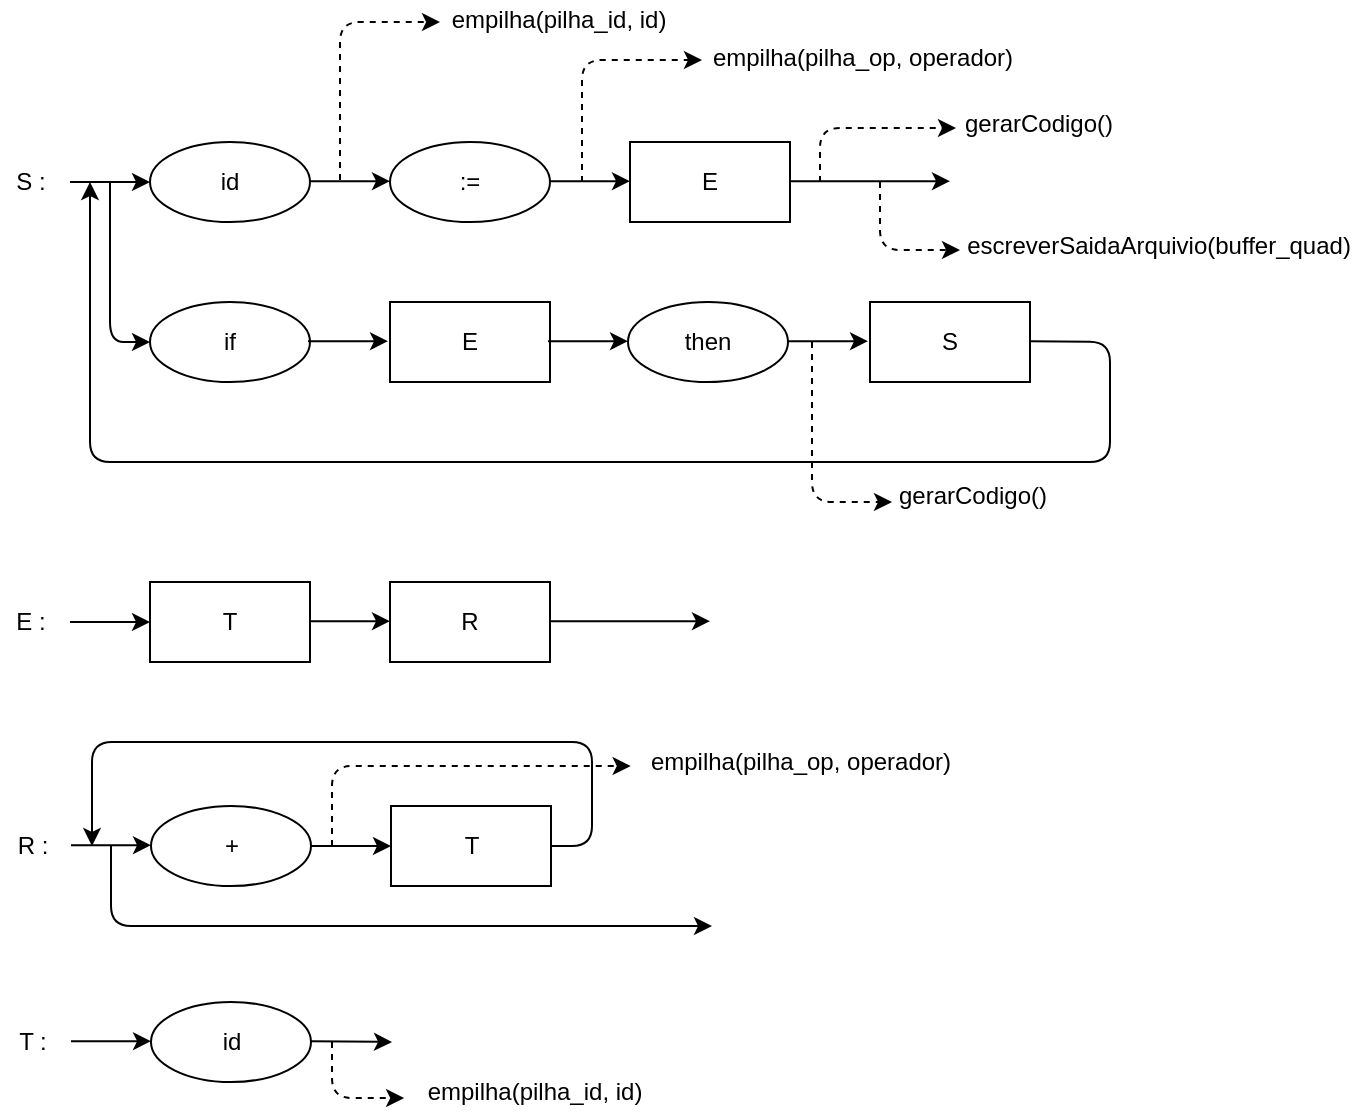 <mxfile version="12.8.4" type="device"><diagram id="Lw0xgA7lQcfqRsvVmmKv" name="Page-1"><mxGraphModel dx="1185" dy="627" grid="1" gridSize="10" guides="1" tooltips="1" connect="1" arrows="1" fold="1" page="1" pageScale="1" pageWidth="827" pageHeight="1169" math="0" shadow="0"><root><mxCell id="0"/><mxCell id="1" parent="0"/><mxCell id="MyYRf6xNwukhJqUiI35P-1" value="" style="endArrow=classic;html=1;" parent="1" edge="1"><mxGeometry width="50" height="50" relative="1" as="geometry"><mxPoint x="159" y="120" as="sourcePoint"/><mxPoint x="199" y="120" as="targetPoint"/></mxGeometry></mxCell><mxCell id="MyYRf6xNwukhJqUiI35P-2" value="S :" style="text;html=1;align=center;verticalAlign=middle;resizable=0;points=[];autosize=1;" parent="1" vertex="1"><mxGeometry x="124" y="110" width="30" height="20" as="geometry"/></mxCell><mxCell id="MyYRf6xNwukhJqUiI35P-3" value="id" style="ellipse;whiteSpace=wrap;html=1;" parent="1" vertex="1"><mxGeometry x="199" y="100" width="80" height="40" as="geometry"/></mxCell><mxCell id="MyYRf6xNwukhJqUiI35P-4" value="" style="endArrow=classic;html=1;" parent="1" edge="1"><mxGeometry width="50" height="50" relative="1" as="geometry"><mxPoint x="279" y="119.58" as="sourcePoint"/><mxPoint x="319" y="119.58" as="targetPoint"/></mxGeometry></mxCell><mxCell id="MyYRf6xNwukhJqUiI35P-5" value=":=" style="ellipse;whiteSpace=wrap;html=1;" parent="1" vertex="1"><mxGeometry x="319" y="100" width="80" height="40" as="geometry"/></mxCell><mxCell id="MyYRf6xNwukhJqUiI35P-6" value="" style="endArrow=classic;html=1;" parent="1" edge="1"><mxGeometry width="50" height="50" relative="1" as="geometry"><mxPoint x="399" y="119.58" as="sourcePoint"/><mxPoint x="439" y="119.58" as="targetPoint"/></mxGeometry></mxCell><mxCell id="MyYRf6xNwukhJqUiI35P-7" value="" style="endArrow=classic;html=1;exitX=1;exitY=0.5;exitDx=0;exitDy=0;" parent="1" edge="1"><mxGeometry width="50" height="50" relative="1" as="geometry"><mxPoint x="519" y="119.58" as="sourcePoint"/><mxPoint x="599" y="119.58" as="targetPoint"/></mxGeometry></mxCell><mxCell id="MyYRf6xNwukhJqUiI35P-8" value="E" style="rounded=0;whiteSpace=wrap;html=1;" parent="1" vertex="1"><mxGeometry x="439" y="100" width="80" height="40" as="geometry"/></mxCell><mxCell id="MyYRf6xNwukhJqUiI35P-9" value="if" style="ellipse;whiteSpace=wrap;html=1;" parent="1" vertex="1"><mxGeometry x="199" y="180" width="80" height="40" as="geometry"/></mxCell><mxCell id="MyYRf6xNwukhJqUiI35P-10" value="" style="endArrow=classic;html=1;" parent="1" edge="1"><mxGeometry width="50" height="50" relative="1" as="geometry"><mxPoint x="278" y="199.58" as="sourcePoint"/><mxPoint x="318" y="199.58" as="targetPoint"/></mxGeometry></mxCell><mxCell id="MyYRf6xNwukhJqUiI35P-11" value="E" style="rounded=0;whiteSpace=wrap;html=1;" parent="1" vertex="1"><mxGeometry x="319" y="180" width="80" height="40" as="geometry"/></mxCell><mxCell id="MyYRf6xNwukhJqUiI35P-12" value="" style="endArrow=classic;html=1;" parent="1" edge="1"><mxGeometry width="50" height="50" relative="1" as="geometry"><mxPoint x="398" y="199.58" as="sourcePoint"/><mxPoint x="438" y="199.58" as="targetPoint"/></mxGeometry></mxCell><mxCell id="MyYRf6xNwukhJqUiI35P-13" value="then" style="ellipse;whiteSpace=wrap;html=1;" parent="1" vertex="1"><mxGeometry x="438" y="180" width="80" height="40" as="geometry"/></mxCell><mxCell id="MyYRf6xNwukhJqUiI35P-14" value="" style="endArrow=classic;html=1;" parent="1" edge="1"><mxGeometry width="50" height="50" relative="1" as="geometry"><mxPoint x="518" y="199.58" as="sourcePoint"/><mxPoint x="558" y="199.58" as="targetPoint"/></mxGeometry></mxCell><mxCell id="MyYRf6xNwukhJqUiI35P-15" value="S" style="rounded=0;whiteSpace=wrap;html=1;" parent="1" vertex="1"><mxGeometry x="559" y="180" width="80" height="40" as="geometry"/></mxCell><mxCell id="MyYRf6xNwukhJqUiI35P-16" value="" style="endArrow=classic;html=1;exitX=1;exitY=0.5;exitDx=0;exitDy=0;" parent="1" edge="1"><mxGeometry width="50" height="50" relative="1" as="geometry"><mxPoint x="639" y="199.58" as="sourcePoint"/><mxPoint x="169" y="120" as="targetPoint"/><Array as="points"><mxPoint x="679" y="200"/><mxPoint x="679" y="260"/><mxPoint x="169" y="260"/></Array></mxGeometry></mxCell><mxCell id="MyYRf6xNwukhJqUiI35P-17" value="" style="endArrow=classic;html=1;entryX=0;entryY=0.5;entryDx=0;entryDy=0;" parent="1" target="MyYRf6xNwukhJqUiI35P-9" edge="1"><mxGeometry width="50" height="50" relative="1" as="geometry"><mxPoint x="179" y="120" as="sourcePoint"/><mxPoint x="229" y="139.17" as="targetPoint"/><Array as="points"><mxPoint x="179" y="200"/></Array></mxGeometry></mxCell><mxCell id="MyYRf6xNwukhJqUiI35P-23" value="" style="endArrow=classic;html=1;" parent="1" edge="1"><mxGeometry width="50" height="50" relative="1" as="geometry"><mxPoint x="279.5" y="452" as="sourcePoint"/><mxPoint x="319.5" y="452" as="targetPoint"/></mxGeometry></mxCell><mxCell id="MyYRf6xNwukhJqUiI35P-24" value="T" style="rounded=0;whiteSpace=wrap;html=1;" parent="1" vertex="1"><mxGeometry x="319.5" y="432" width="80" height="40" as="geometry"/></mxCell><mxCell id="MyYRf6xNwukhJqUiI35P-28" value="" style="endArrow=classic;html=1;exitX=1;exitY=0.5;exitDx=0;exitDy=0;" parent="1" edge="1" source="MyYRf6xNwukhJqUiI35P-24"><mxGeometry width="50" height="50" relative="1" as="geometry"><mxPoint x="519.5" y="451.58" as="sourcePoint"/><mxPoint x="170" y="452" as="targetPoint"/><Array as="points"><mxPoint x="420" y="452"/><mxPoint x="420" y="400"/><mxPoint x="170" y="400"/></Array></mxGeometry></mxCell><mxCell id="MyYRf6xNwukhJqUiI35P-29" value="+" style="ellipse;whiteSpace=wrap;html=1;" parent="1" vertex="1"><mxGeometry x="199.5" y="432" width="80" height="40" as="geometry"/></mxCell><mxCell id="MyYRf6xNwukhJqUiI35P-30" value="R :" style="text;html=1;align=center;verticalAlign=middle;resizable=0;points=[];autosize=1;" parent="1" vertex="1"><mxGeometry x="124.5" y="442" width="30" height="20" as="geometry"/></mxCell><mxCell id="MyYRf6xNwukhJqUiI35P-31" value="" style="endArrow=classic;html=1;" parent="1" edge="1"><mxGeometry width="50" height="50" relative="1" as="geometry"><mxPoint x="159.5" y="451.58" as="sourcePoint"/><mxPoint x="199.5" y="451.58" as="targetPoint"/></mxGeometry></mxCell><mxCell id="MyYRf6xNwukhJqUiI35P-32" value="" style="endArrow=classic;html=1;" parent="1" edge="1"><mxGeometry width="50" height="50" relative="1" as="geometry"><mxPoint x="179.5" y="452" as="sourcePoint"/><mxPoint x="480" y="492" as="targetPoint"/><Array as="points"><mxPoint x="179.5" y="492"/></Array></mxGeometry></mxCell><mxCell id="MyYRf6xNwukhJqUiI35P-33" value="T :" style="text;html=1;align=center;verticalAlign=middle;resizable=0;points=[];autosize=1;" parent="1" vertex="1"><mxGeometry x="124.5" y="539.58" width="30" height="20" as="geometry"/></mxCell><mxCell id="MyYRf6xNwukhJqUiI35P-34" value="" style="endArrow=classic;html=1;exitX=1;exitY=0.5;exitDx=0;exitDy=0;" parent="1" edge="1"><mxGeometry width="50" height="50" relative="1" as="geometry"><mxPoint x="279.5" y="549.58" as="sourcePoint"/><mxPoint x="320" y="550" as="targetPoint"/></mxGeometry></mxCell><mxCell id="MyYRf6xNwukhJqUiI35P-35" value="id" style="ellipse;whiteSpace=wrap;html=1;" parent="1" vertex="1"><mxGeometry x="199.5" y="530" width="80" height="40" as="geometry"/></mxCell><mxCell id="MyYRf6xNwukhJqUiI35P-36" value="" style="endArrow=classic;html=1;" parent="1" edge="1"><mxGeometry width="50" height="50" relative="1" as="geometry"><mxPoint x="159.5" y="549.58" as="sourcePoint"/><mxPoint x="199.5" y="549.58" as="targetPoint"/></mxGeometry></mxCell><mxCell id="MyYRf6xNwukhJqUiI35P-39" value="" style="endArrow=classic;html=1;dashed=1;" parent="1" edge="1"><mxGeometry width="50" height="50" relative="1" as="geometry"><mxPoint x="294" y="119" as="sourcePoint"/><mxPoint x="344" y="40" as="targetPoint"/><Array as="points"><mxPoint x="294" y="40"/></Array></mxGeometry></mxCell><mxCell id="MyYRf6xNwukhJqUiI35P-40" value="empilha(pilha_id, id)" style="text;html=1;align=center;verticalAlign=middle;resizable=0;points=[];autosize=1;" parent="1" vertex="1"><mxGeometry x="343" y="29" width="120" height="20" as="geometry"/></mxCell><mxCell id="MyYRf6xNwukhJqUiI35P-51" value="" style="endArrow=classic;html=1;dashed=1;entryX=-0.037;entryY=0.65;entryDx=0;entryDy=0;entryPerimeter=0;" parent="1" target="MyYRf6xNwukhJqUiI35P-52" edge="1"><mxGeometry width="50" height="50" relative="1" as="geometry"><mxPoint x="290" y="550" as="sourcePoint"/><mxPoint x="350" y="574" as="targetPoint"/><Array as="points"><mxPoint x="290" y="578"/></Array></mxGeometry></mxCell><mxCell id="MyYRf6xNwukhJqUiI35P-52" value="empilha(pilha_id, id)" style="text;html=1;align=center;verticalAlign=middle;resizable=0;points=[];autosize=1;" parent="1" vertex="1"><mxGeometry x="330.5" y="565" width="120" height="20" as="geometry"/></mxCell><mxCell id="MyYRf6xNwukhJqUiI35P-55" value="" style="endArrow=classic;html=1;dashed=1;" parent="1" edge="1"><mxGeometry width="50" height="50" relative="1" as="geometry"><mxPoint x="415" y="120" as="sourcePoint"/><mxPoint x="475" y="59" as="targetPoint"/><Array as="points"><mxPoint x="415" y="59"/></Array></mxGeometry></mxCell><mxCell id="MyYRf6xNwukhJqUiI35P-56" value="empilha(pilha_op, operador)" style="text;html=1;align=center;verticalAlign=middle;resizable=0;points=[];autosize=1;" parent="1" vertex="1"><mxGeometry x="470" y="48" width="170" height="20" as="geometry"/></mxCell><mxCell id="MyYRf6xNwukhJqUiI35P-58" value="" style="endArrow=classic;html=1;dashed=1;" parent="1" edge="1"><mxGeometry width="50" height="50" relative="1" as="geometry"><mxPoint x="534" y="120" as="sourcePoint"/><mxPoint x="602" y="93" as="targetPoint"/><Array as="points"><mxPoint x="534" y="93"/></Array></mxGeometry></mxCell><mxCell id="MyYRf6xNwukhJqUiI35P-60" value="" style="endArrow=classic;html=1;dashed=1;entryX=0.002;entryY=0.6;entryDx=0;entryDy=0;entryPerimeter=0;" parent="1" edge="1" target="RwbOsIFvhQh6p6XgD-08-4"><mxGeometry width="50" height="50" relative="1" as="geometry"><mxPoint x="290" y="452" as="sourcePoint"/><mxPoint x="459" y="411" as="targetPoint"/><Array as="points"><mxPoint x="290" y="412"/></Array></mxGeometry></mxCell><mxCell id="MyYRf6xNwukhJqUiI35P-62" value="" style="endArrow=classic;html=1;dashed=1;" parent="1" edge="1"><mxGeometry width="50" height="50" relative="1" as="geometry"><mxPoint x="564" y="120" as="sourcePoint"/><mxPoint x="604" y="154" as="targetPoint"/><Array as="points"><mxPoint x="564" y="154"/></Array></mxGeometry></mxCell><mxCell id="MyYRf6xNwukhJqUiI35P-63" value="escreverSaidaArquivio(buffer_quad)" style="text;html=1;align=center;verticalAlign=middle;resizable=0;points=[];autosize=1;" parent="1" vertex="1"><mxGeometry x="598" y="142" width="210" height="20" as="geometry"/></mxCell><mxCell id="RwbOsIFvhQh6p6XgD-08-2" value="gerarCodigo()" style="text;html=1;align=center;verticalAlign=middle;resizable=0;points=[];autosize=1;" vertex="1" parent="1"><mxGeometry x="565" y="267" width="90" height="20" as="geometry"/></mxCell><mxCell id="RwbOsIFvhQh6p6XgD-08-4" value="empilha(pilha_op, operador)" style="text;html=1;align=center;verticalAlign=middle;resizable=0;points=[];autosize=1;" vertex="1" parent="1"><mxGeometry x="439" y="400" width="170" height="20" as="geometry"/></mxCell><mxCell id="RwbOsIFvhQh6p6XgD-08-6" value="gerarCodigo()" style="text;html=1;align=center;verticalAlign=middle;resizable=0;points=[];autosize=1;" vertex="1" parent="1"><mxGeometry x="598" y="81" width="90" height="20" as="geometry"/></mxCell><mxCell id="RwbOsIFvhQh6p6XgD-08-7" value="" style="endArrow=classic;html=1;dashed=1;" edge="1" parent="1"><mxGeometry width="50" height="50" relative="1" as="geometry"><mxPoint x="530" y="200" as="sourcePoint"/><mxPoint x="570" y="280" as="targetPoint"/><Array as="points"><mxPoint x="530" y="280"/></Array></mxGeometry></mxCell><mxCell id="RwbOsIFvhQh6p6XgD-08-8" value="E :" style="text;html=1;align=center;verticalAlign=middle;resizable=0;points=[];autosize=1;" vertex="1" parent="1"><mxGeometry x="124" y="330" width="30" height="20" as="geometry"/></mxCell><mxCell id="RwbOsIFvhQh6p6XgD-08-9" value="" style="endArrow=classic;html=1;" edge="1" parent="1"><mxGeometry width="50" height="50" relative="1" as="geometry"><mxPoint x="159" y="340" as="sourcePoint"/><mxPoint x="199" y="340" as="targetPoint"/></mxGeometry></mxCell><mxCell id="RwbOsIFvhQh6p6XgD-08-10" value="T" style="rounded=0;whiteSpace=wrap;html=1;" vertex="1" parent="1"><mxGeometry x="199" y="320" width="80" height="40" as="geometry"/></mxCell><mxCell id="RwbOsIFvhQh6p6XgD-08-11" value="" style="endArrow=classic;html=1;" edge="1" parent="1"><mxGeometry width="50" height="50" relative="1" as="geometry"><mxPoint x="279" y="339.58" as="sourcePoint"/><mxPoint x="319" y="339.58" as="targetPoint"/></mxGeometry></mxCell><mxCell id="RwbOsIFvhQh6p6XgD-08-12" value="R" style="rounded=0;whiteSpace=wrap;html=1;" vertex="1" parent="1"><mxGeometry x="319" y="320" width="80" height="40" as="geometry"/></mxCell><mxCell id="RwbOsIFvhQh6p6XgD-08-13" value="" style="endArrow=classic;html=1;exitX=1;exitY=0.5;exitDx=0;exitDy=0;" edge="1" parent="1"><mxGeometry width="50" height="50" relative="1" as="geometry"><mxPoint x="399" y="339.58" as="sourcePoint"/><mxPoint x="479" y="339.58" as="targetPoint"/></mxGeometry></mxCell></root></mxGraphModel></diagram></mxfile>